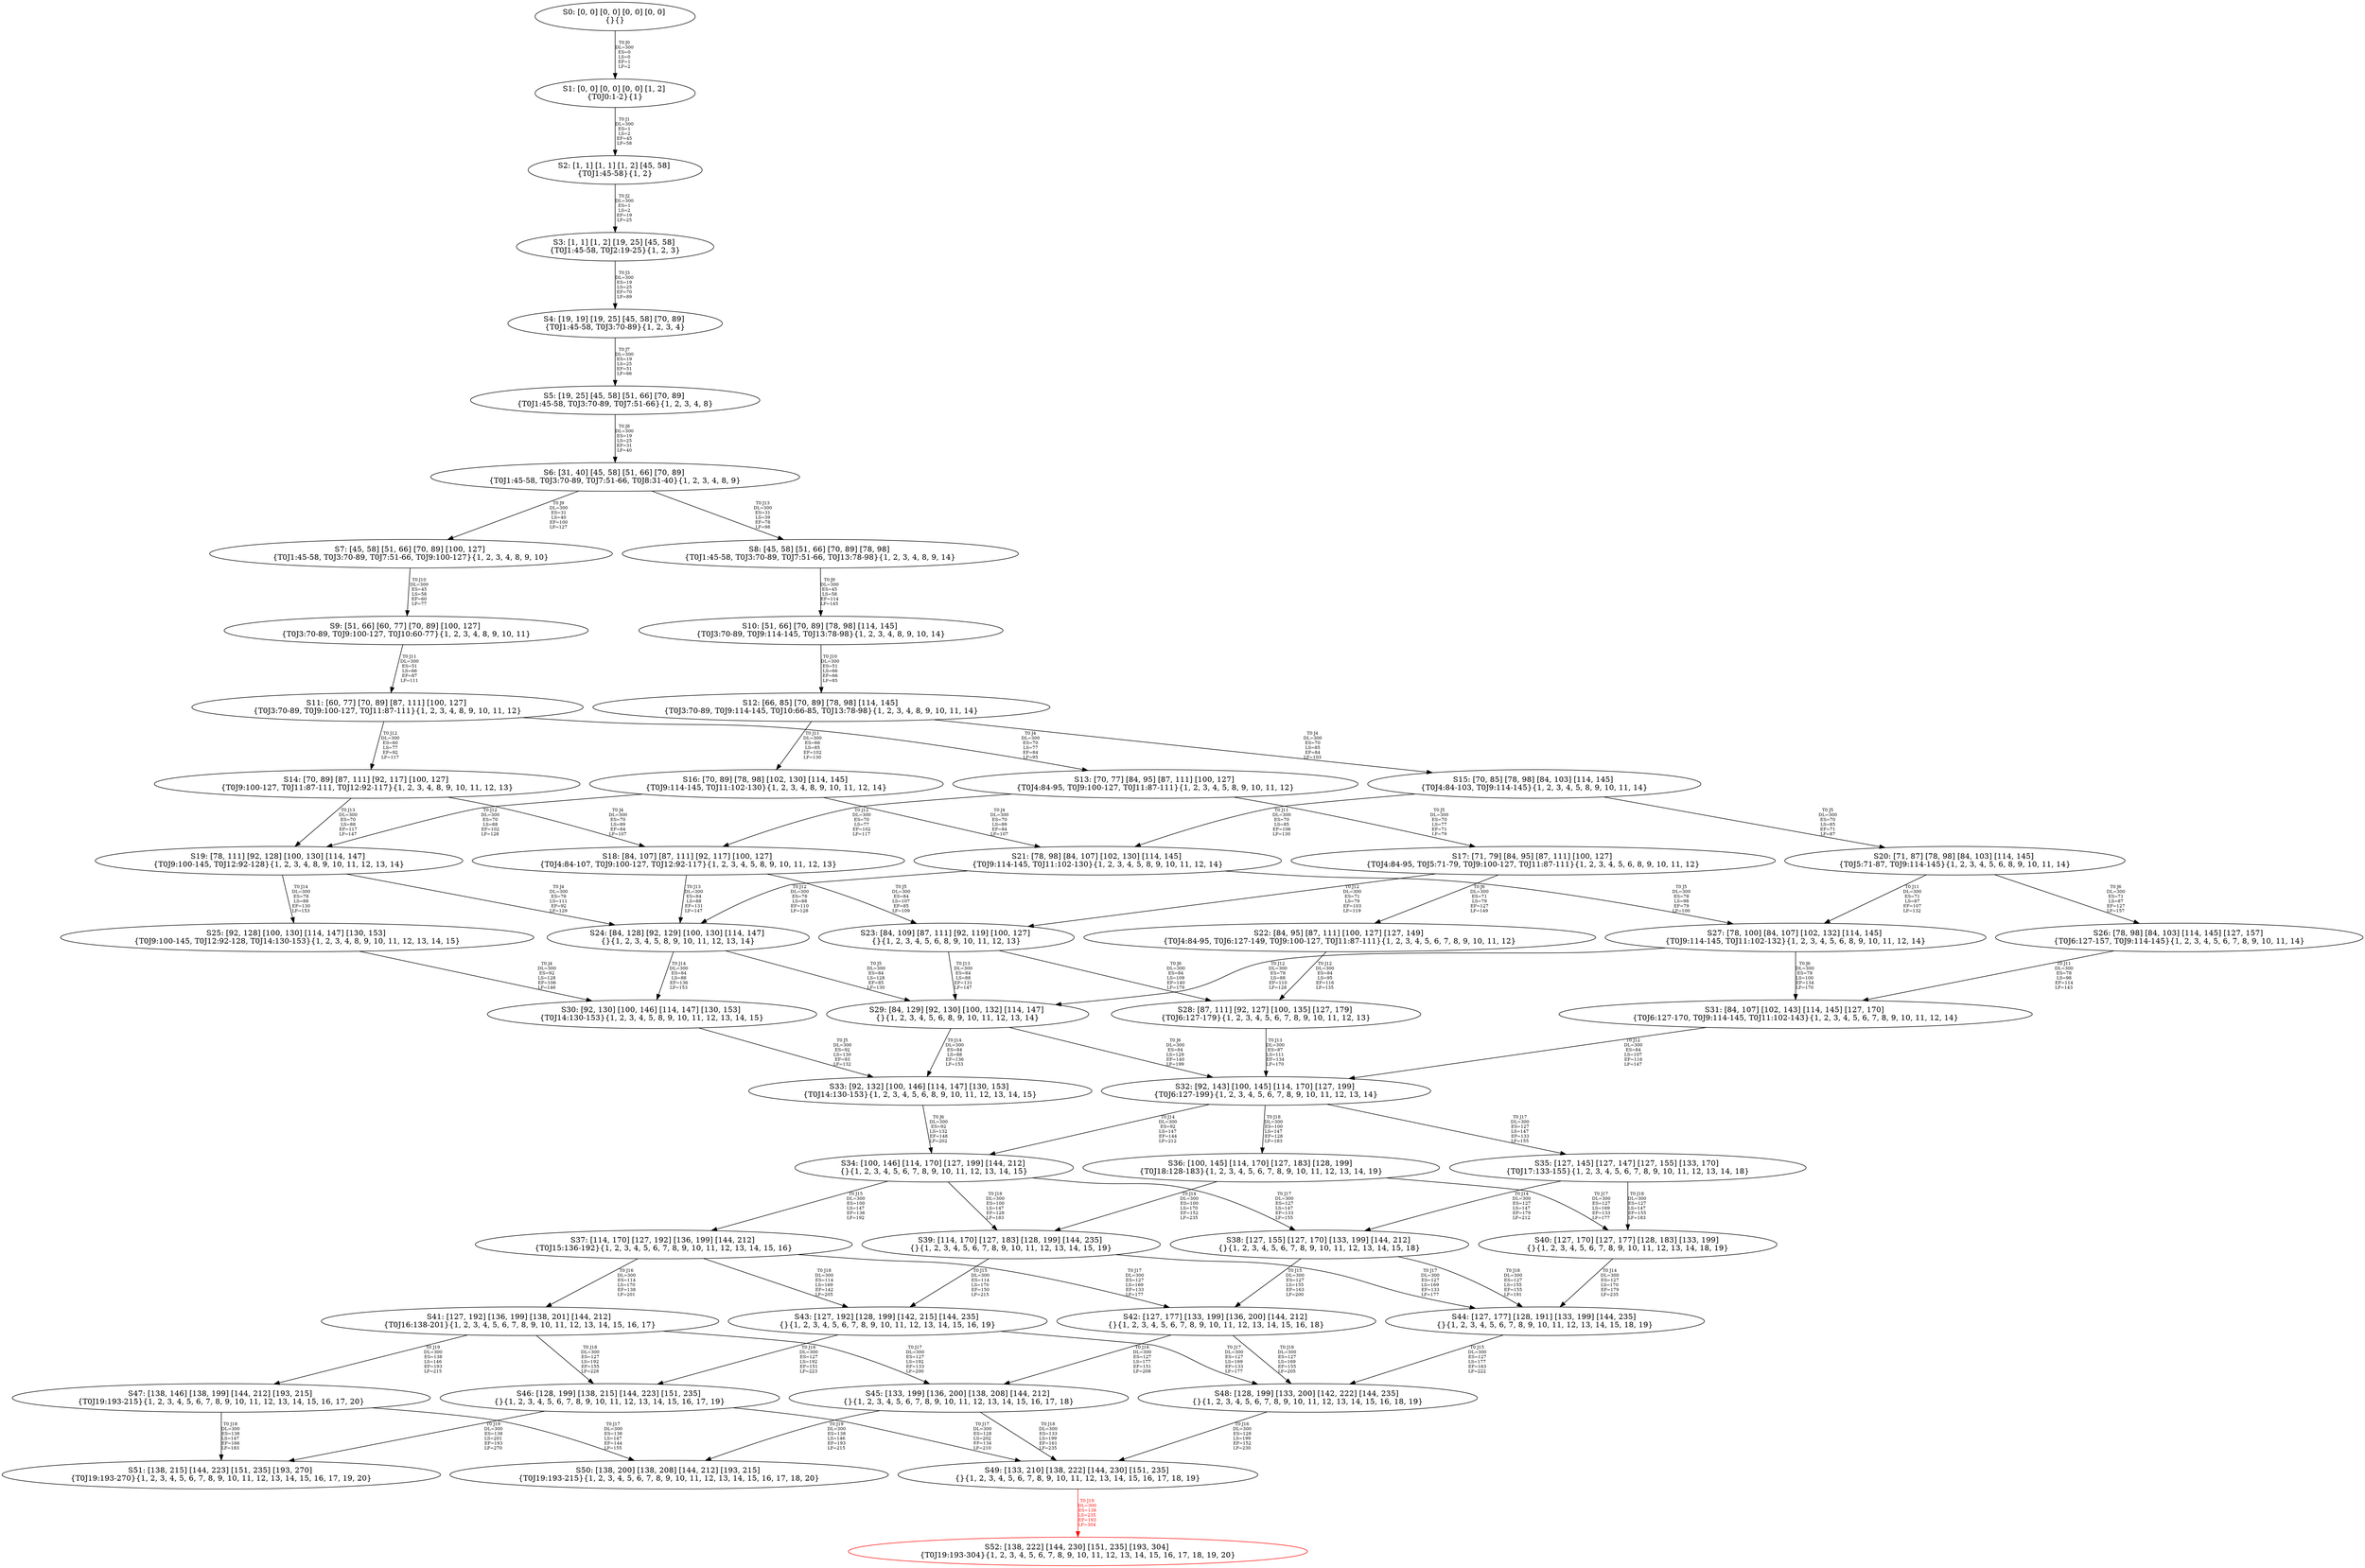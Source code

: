 digraph {
	S0[label="S0: [0, 0] [0, 0] [0, 0] [0, 0] \n{}{}"];
	S1[label="S1: [0, 0] [0, 0] [0, 0] [1, 2] \n{T0J0:1-2}{1}"];
	S2[label="S2: [1, 1] [1, 1] [1, 2] [45, 58] \n{T0J1:45-58}{1, 2}"];
	S3[label="S3: [1, 1] [1, 2] [19, 25] [45, 58] \n{T0J1:45-58, T0J2:19-25}{1, 2, 3}"];
	S4[label="S4: [19, 19] [19, 25] [45, 58] [70, 89] \n{T0J1:45-58, T0J3:70-89}{1, 2, 3, 4}"];
	S5[label="S5: [19, 25] [45, 58] [51, 66] [70, 89] \n{T0J1:45-58, T0J3:70-89, T0J7:51-66}{1, 2, 3, 4, 8}"];
	S6[label="S6: [31, 40] [45, 58] [51, 66] [70, 89] \n{T0J1:45-58, T0J3:70-89, T0J7:51-66, T0J8:31-40}{1, 2, 3, 4, 8, 9}"];
	S7[label="S7: [45, 58] [51, 66] [70, 89] [100, 127] \n{T0J1:45-58, T0J3:70-89, T0J7:51-66, T0J9:100-127}{1, 2, 3, 4, 8, 9, 10}"];
	S8[label="S8: [45, 58] [51, 66] [70, 89] [78, 98] \n{T0J1:45-58, T0J3:70-89, T0J7:51-66, T0J13:78-98}{1, 2, 3, 4, 8, 9, 14}"];
	S9[label="S9: [51, 66] [60, 77] [70, 89] [100, 127] \n{T0J3:70-89, T0J9:100-127, T0J10:60-77}{1, 2, 3, 4, 8, 9, 10, 11}"];
	S10[label="S10: [51, 66] [70, 89] [78, 98] [114, 145] \n{T0J3:70-89, T0J9:114-145, T0J13:78-98}{1, 2, 3, 4, 8, 9, 10, 14}"];
	S11[label="S11: [60, 77] [70, 89] [87, 111] [100, 127] \n{T0J3:70-89, T0J9:100-127, T0J11:87-111}{1, 2, 3, 4, 8, 9, 10, 11, 12}"];
	S12[label="S12: [66, 85] [70, 89] [78, 98] [114, 145] \n{T0J3:70-89, T0J9:114-145, T0J10:66-85, T0J13:78-98}{1, 2, 3, 4, 8, 9, 10, 11, 14}"];
	S13[label="S13: [70, 77] [84, 95] [87, 111] [100, 127] \n{T0J4:84-95, T0J9:100-127, T0J11:87-111}{1, 2, 3, 4, 5, 8, 9, 10, 11, 12}"];
	S14[label="S14: [70, 89] [87, 111] [92, 117] [100, 127] \n{T0J9:100-127, T0J11:87-111, T0J12:92-117}{1, 2, 3, 4, 8, 9, 10, 11, 12, 13}"];
	S15[label="S15: [70, 85] [78, 98] [84, 103] [114, 145] \n{T0J4:84-103, T0J9:114-145}{1, 2, 3, 4, 5, 8, 9, 10, 11, 14}"];
	S16[label="S16: [70, 89] [78, 98] [102, 130] [114, 145] \n{T0J9:114-145, T0J11:102-130}{1, 2, 3, 4, 8, 9, 10, 11, 12, 14}"];
	S17[label="S17: [71, 79] [84, 95] [87, 111] [100, 127] \n{T0J4:84-95, T0J5:71-79, T0J9:100-127, T0J11:87-111}{1, 2, 3, 4, 5, 6, 8, 9, 10, 11, 12}"];
	S18[label="S18: [84, 107] [87, 111] [92, 117] [100, 127] \n{T0J4:84-107, T0J9:100-127, T0J12:92-117}{1, 2, 3, 4, 5, 8, 9, 10, 11, 12, 13}"];
	S19[label="S19: [78, 111] [92, 128] [100, 130] [114, 147] \n{T0J9:100-145, T0J12:92-128}{1, 2, 3, 4, 8, 9, 10, 11, 12, 13, 14}"];
	S20[label="S20: [71, 87] [78, 98] [84, 103] [114, 145] \n{T0J5:71-87, T0J9:114-145}{1, 2, 3, 4, 5, 6, 8, 9, 10, 11, 14}"];
	S21[label="S21: [78, 98] [84, 107] [102, 130] [114, 145] \n{T0J9:114-145, T0J11:102-130}{1, 2, 3, 4, 5, 8, 9, 10, 11, 12, 14}"];
	S22[label="S22: [84, 95] [87, 111] [100, 127] [127, 149] \n{T0J4:84-95, T0J6:127-149, T0J9:100-127, T0J11:87-111}{1, 2, 3, 4, 5, 6, 7, 8, 9, 10, 11, 12}"];
	S23[label="S23: [84, 109] [87, 111] [92, 119] [100, 127] \n{}{1, 2, 3, 4, 5, 6, 8, 9, 10, 11, 12, 13}"];
	S24[label="S24: [84, 128] [92, 129] [100, 130] [114, 147] \n{}{1, 2, 3, 4, 5, 8, 9, 10, 11, 12, 13, 14}"];
	S25[label="S25: [92, 128] [100, 130] [114, 147] [130, 153] \n{T0J9:100-145, T0J12:92-128, T0J14:130-153}{1, 2, 3, 4, 8, 9, 10, 11, 12, 13, 14, 15}"];
	S26[label="S26: [78, 98] [84, 103] [114, 145] [127, 157] \n{T0J6:127-157, T0J9:114-145}{1, 2, 3, 4, 5, 6, 7, 8, 9, 10, 11, 14}"];
	S27[label="S27: [78, 100] [84, 107] [102, 132] [114, 145] \n{T0J9:114-145, T0J11:102-132}{1, 2, 3, 4, 5, 6, 8, 9, 10, 11, 12, 14}"];
	S28[label="S28: [87, 111] [92, 127] [100, 135] [127, 179] \n{T0J6:127-179}{1, 2, 3, 4, 5, 6, 7, 8, 9, 10, 11, 12, 13}"];
	S29[label="S29: [84, 129] [92, 130] [100, 132] [114, 147] \n{}{1, 2, 3, 4, 5, 6, 8, 9, 10, 11, 12, 13, 14}"];
	S30[label="S30: [92, 130] [100, 146] [114, 147] [130, 153] \n{T0J14:130-153}{1, 2, 3, 4, 5, 8, 9, 10, 11, 12, 13, 14, 15}"];
	S31[label="S31: [84, 107] [102, 143] [114, 145] [127, 170] \n{T0J6:127-170, T0J9:114-145, T0J11:102-143}{1, 2, 3, 4, 5, 6, 7, 8, 9, 10, 11, 12, 14}"];
	S32[label="S32: [92, 143] [100, 145] [114, 170] [127, 199] \n{T0J6:127-199}{1, 2, 3, 4, 5, 6, 7, 8, 9, 10, 11, 12, 13, 14}"];
	S33[label="S33: [92, 132] [100, 146] [114, 147] [130, 153] \n{T0J14:130-153}{1, 2, 3, 4, 5, 6, 8, 9, 10, 11, 12, 13, 14, 15}"];
	S34[label="S34: [100, 146] [114, 170] [127, 199] [144, 212] \n{}{1, 2, 3, 4, 5, 6, 7, 8, 9, 10, 11, 12, 13, 14, 15}"];
	S35[label="S35: [127, 145] [127, 147] [127, 155] [133, 170] \n{T0J17:133-155}{1, 2, 3, 4, 5, 6, 7, 8, 9, 10, 11, 12, 13, 14, 18}"];
	S36[label="S36: [100, 145] [114, 170] [127, 183] [128, 199] \n{T0J18:128-183}{1, 2, 3, 4, 5, 6, 7, 8, 9, 10, 11, 12, 13, 14, 19}"];
	S37[label="S37: [114, 170] [127, 192] [136, 199] [144, 212] \n{T0J15:136-192}{1, 2, 3, 4, 5, 6, 7, 8, 9, 10, 11, 12, 13, 14, 15, 16}"];
	S38[label="S38: [127, 155] [127, 170] [133, 199] [144, 212] \n{}{1, 2, 3, 4, 5, 6, 7, 8, 9, 10, 11, 12, 13, 14, 15, 18}"];
	S39[label="S39: [114, 170] [127, 183] [128, 199] [144, 235] \n{}{1, 2, 3, 4, 5, 6, 7, 8, 9, 10, 11, 12, 13, 14, 15, 19}"];
	S40[label="S40: [127, 170] [127, 177] [128, 183] [133, 199] \n{}{1, 2, 3, 4, 5, 6, 7, 8, 9, 10, 11, 12, 13, 14, 18, 19}"];
	S41[label="S41: [127, 192] [136, 199] [138, 201] [144, 212] \n{T0J16:138-201}{1, 2, 3, 4, 5, 6, 7, 8, 9, 10, 11, 12, 13, 14, 15, 16, 17}"];
	S42[label="S42: [127, 177] [133, 199] [136, 200] [144, 212] \n{}{1, 2, 3, 4, 5, 6, 7, 8, 9, 10, 11, 12, 13, 14, 15, 16, 18}"];
	S43[label="S43: [127, 192] [128, 199] [142, 215] [144, 235] \n{}{1, 2, 3, 4, 5, 6, 7, 8, 9, 10, 11, 12, 13, 14, 15, 16, 19}"];
	S44[label="S44: [127, 177] [128, 191] [133, 199] [144, 235] \n{}{1, 2, 3, 4, 5, 6, 7, 8, 9, 10, 11, 12, 13, 14, 15, 18, 19}"];
	S45[label="S45: [133, 199] [136, 200] [138, 208] [144, 212] \n{}{1, 2, 3, 4, 5, 6, 7, 8, 9, 10, 11, 12, 13, 14, 15, 16, 17, 18}"];
	S46[label="S46: [128, 199] [138, 215] [144, 223] [151, 235] \n{}{1, 2, 3, 4, 5, 6, 7, 8, 9, 10, 11, 12, 13, 14, 15, 16, 17, 19}"];
	S47[label="S47: [138, 146] [138, 199] [144, 212] [193, 215] \n{T0J19:193-215}{1, 2, 3, 4, 5, 6, 7, 8, 9, 10, 11, 12, 13, 14, 15, 16, 17, 20}"];
	S48[label="S48: [128, 199] [133, 200] [142, 222] [144, 235] \n{}{1, 2, 3, 4, 5, 6, 7, 8, 9, 10, 11, 12, 13, 14, 15, 16, 18, 19}"];
	S49[label="S49: [133, 210] [138, 222] [144, 230] [151, 235] \n{}{1, 2, 3, 4, 5, 6, 7, 8, 9, 10, 11, 12, 13, 14, 15, 16, 17, 18, 19}"];
	S50[label="S50: [138, 200] [138, 208] [144, 212] [193, 215] \n{T0J19:193-215}{1, 2, 3, 4, 5, 6, 7, 8, 9, 10, 11, 12, 13, 14, 15, 16, 17, 18, 20}"];
	S51[label="S51: [138, 215] [144, 223] [151, 235] [193, 270] \n{T0J19:193-270}{1, 2, 3, 4, 5, 6, 7, 8, 9, 10, 11, 12, 13, 14, 15, 16, 17, 19, 20}"];
	S52[label="S52: [138, 222] [144, 230] [151, 235] [193, 304] \n{T0J19:193-304}{1, 2, 3, 4, 5, 6, 7, 8, 9, 10, 11, 12, 13, 14, 15, 16, 17, 18, 19, 20}"];
	S0 -> S1[label="T0 J0\nDL=300\nES=0\nLS=0\nEF=1\nLF=2",fontsize=8];
	S1 -> S2[label="T0 J1\nDL=300\nES=1\nLS=2\nEF=45\nLF=58",fontsize=8];
	S2 -> S3[label="T0 J2\nDL=300\nES=1\nLS=2\nEF=19\nLF=25",fontsize=8];
	S3 -> S4[label="T0 J3\nDL=300\nES=19\nLS=25\nEF=70\nLF=89",fontsize=8];
	S4 -> S5[label="T0 J7\nDL=300\nES=19\nLS=25\nEF=51\nLF=66",fontsize=8];
	S5 -> S6[label="T0 J8\nDL=300\nES=19\nLS=25\nEF=31\nLF=40",fontsize=8];
	S6 -> S7[label="T0 J9\nDL=300\nES=31\nLS=40\nEF=100\nLF=127",fontsize=8];
	S6 -> S8[label="T0 J13\nDL=300\nES=31\nLS=39\nEF=78\nLF=98",fontsize=8];
	S7 -> S9[label="T0 J10\nDL=300\nES=45\nLS=58\nEF=60\nLF=77",fontsize=8];
	S8 -> S10[label="T0 J9\nDL=300\nES=45\nLS=58\nEF=114\nLF=145",fontsize=8];
	S9 -> S11[label="T0 J11\nDL=300\nES=51\nLS=66\nEF=87\nLF=111",fontsize=8];
	S10 -> S12[label="T0 J10\nDL=300\nES=51\nLS=66\nEF=66\nLF=85",fontsize=8];
	S11 -> S13[label="T0 J4\nDL=300\nES=70\nLS=77\nEF=84\nLF=95",fontsize=8];
	S11 -> S14[label="T0 J12\nDL=300\nES=60\nLS=77\nEF=92\nLF=117",fontsize=8];
	S12 -> S15[label="T0 J4\nDL=300\nES=70\nLS=85\nEF=84\nLF=103",fontsize=8];
	S12 -> S16[label="T0 J11\nDL=300\nES=66\nLS=85\nEF=102\nLF=130",fontsize=8];
	S13 -> S17[label="T0 J5\nDL=300\nES=70\nLS=77\nEF=71\nLF=79",fontsize=8];
	S13 -> S18[label="T0 J12\nDL=300\nES=70\nLS=77\nEF=102\nLF=117",fontsize=8];
	S14 -> S18[label="T0 J4\nDL=300\nES=70\nLS=89\nEF=84\nLF=107",fontsize=8];
	S14 -> S19[label="T0 J13\nDL=300\nES=70\nLS=88\nEF=117\nLF=147",fontsize=8];
	S15 -> S20[label="T0 J5\nDL=300\nES=70\nLS=85\nEF=71\nLF=87",fontsize=8];
	S15 -> S21[label="T0 J11\nDL=300\nES=70\nLS=85\nEF=106\nLF=130",fontsize=8];
	S16 -> S21[label="T0 J4\nDL=300\nES=70\nLS=89\nEF=84\nLF=107",fontsize=8];
	S16 -> S19[label="T0 J12\nDL=300\nES=70\nLS=88\nEF=102\nLF=128",fontsize=8];
	S17 -> S22[label="T0 J6\nDL=300\nES=71\nLS=79\nEF=127\nLF=149",fontsize=8];
	S17 -> S23[label="T0 J12\nDL=300\nES=71\nLS=79\nEF=103\nLF=119",fontsize=8];
	S18 -> S23[label="T0 J5\nDL=300\nES=84\nLS=107\nEF=85\nLF=109",fontsize=8];
	S18 -> S24[label="T0 J13\nDL=300\nES=84\nLS=88\nEF=131\nLF=147",fontsize=8];
	S19 -> S24[label="T0 J4\nDL=300\nES=78\nLS=111\nEF=92\nLF=129",fontsize=8];
	S19 -> S25[label="T0 J14\nDL=300\nES=78\nLS=88\nEF=130\nLF=153",fontsize=8];
	S20 -> S26[label="T0 J6\nDL=300\nES=71\nLS=87\nEF=127\nLF=157",fontsize=8];
	S20 -> S27[label="T0 J11\nDL=300\nES=71\nLS=87\nEF=107\nLF=132",fontsize=8];
	S21 -> S27[label="T0 J5\nDL=300\nES=78\nLS=98\nEF=79\nLF=100",fontsize=8];
	S21 -> S24[label="T0 J12\nDL=300\nES=78\nLS=88\nEF=110\nLF=128",fontsize=8];
	S22 -> S28[label="T0 J12\nDL=300\nES=84\nLS=95\nEF=116\nLF=135",fontsize=8];
	S23 -> S28[label="T0 J6\nDL=300\nES=84\nLS=109\nEF=140\nLF=179",fontsize=8];
	S23 -> S29[label="T0 J13\nDL=300\nES=84\nLS=88\nEF=131\nLF=147",fontsize=8];
	S24 -> S29[label="T0 J5\nDL=300\nES=84\nLS=128\nEF=85\nLF=130",fontsize=8];
	S24 -> S30[label="T0 J14\nDL=300\nES=84\nLS=88\nEF=136\nLF=153",fontsize=8];
	S25 -> S30[label="T0 J4\nDL=300\nES=92\nLS=128\nEF=106\nLF=146",fontsize=8];
	S26 -> S31[label="T0 J11\nDL=300\nES=78\nLS=98\nEF=114\nLF=143",fontsize=8];
	S27 -> S31[label="T0 J6\nDL=300\nES=78\nLS=100\nEF=134\nLF=170",fontsize=8];
	S27 -> S29[label="T0 J12\nDL=300\nES=78\nLS=88\nEF=110\nLF=128",fontsize=8];
	S28 -> S32[label="T0 J13\nDL=300\nES=87\nLS=111\nEF=134\nLF=170",fontsize=8];
	S29 -> S32[label="T0 J6\nDL=300\nES=84\nLS=129\nEF=140\nLF=199",fontsize=8];
	S29 -> S33[label="T0 J14\nDL=300\nES=84\nLS=88\nEF=136\nLF=153",fontsize=8];
	S30 -> S33[label="T0 J5\nDL=300\nES=92\nLS=130\nEF=93\nLF=132",fontsize=8];
	S31 -> S32[label="T0 J12\nDL=300\nES=84\nLS=107\nEF=116\nLF=147",fontsize=8];
	S32 -> S34[label="T0 J14\nDL=300\nES=92\nLS=147\nEF=144\nLF=212",fontsize=8];
	S32 -> S35[label="T0 J17\nDL=300\nES=127\nLS=147\nEF=133\nLF=155",fontsize=8];
	S32 -> S36[label="T0 J18\nDL=300\nES=100\nLS=147\nEF=128\nLF=183",fontsize=8];
	S33 -> S34[label="T0 J6\nDL=300\nES=92\nLS=132\nEF=148\nLF=202",fontsize=8];
	S34 -> S37[label="T0 J15\nDL=300\nES=100\nLS=147\nEF=136\nLF=192",fontsize=8];
	S34 -> S38[label="T0 J17\nDL=300\nES=127\nLS=147\nEF=133\nLF=155",fontsize=8];
	S34 -> S39[label="T0 J18\nDL=300\nES=100\nLS=147\nEF=128\nLF=183",fontsize=8];
	S35 -> S38[label="T0 J14\nDL=300\nES=127\nLS=147\nEF=179\nLF=212",fontsize=8];
	S35 -> S40[label="T0 J18\nDL=300\nES=127\nLS=147\nEF=155\nLF=183",fontsize=8];
	S36 -> S39[label="T0 J14\nDL=300\nES=100\nLS=170\nEF=152\nLF=235",fontsize=8];
	S36 -> S40[label="T0 J17\nDL=300\nES=127\nLS=169\nEF=133\nLF=177",fontsize=8];
	S37 -> S41[label="T0 J16\nDL=300\nES=114\nLS=170\nEF=138\nLF=201",fontsize=8];
	S37 -> S42[label="T0 J17\nDL=300\nES=127\nLS=169\nEF=133\nLF=177",fontsize=8];
	S37 -> S43[label="T0 J18\nDL=300\nES=114\nLS=169\nEF=142\nLF=205",fontsize=8];
	S38 -> S42[label="T0 J15\nDL=300\nES=127\nLS=155\nEF=163\nLF=200",fontsize=8];
	S38 -> S44[label="T0 J18\nDL=300\nES=127\nLS=155\nEF=155\nLF=191",fontsize=8];
	S39 -> S43[label="T0 J15\nDL=300\nES=114\nLS=170\nEF=150\nLF=215",fontsize=8];
	S39 -> S44[label="T0 J17\nDL=300\nES=127\nLS=169\nEF=133\nLF=177",fontsize=8];
	S40 -> S44[label="T0 J14\nDL=300\nES=127\nLS=170\nEF=179\nLF=235",fontsize=8];
	S41 -> S45[label="T0 J17\nDL=300\nES=127\nLS=192\nEF=133\nLF=200",fontsize=8];
	S41 -> S46[label="T0 J18\nDL=300\nES=127\nLS=192\nEF=155\nLF=228",fontsize=8];
	S41 -> S47[label="T0 J19\nDL=300\nES=138\nLS=146\nEF=193\nLF=215",fontsize=8];
	S42 -> S45[label="T0 J16\nDL=300\nES=127\nLS=177\nEF=151\nLF=208",fontsize=8];
	S42 -> S48[label="T0 J18\nDL=300\nES=127\nLS=169\nEF=155\nLF=205",fontsize=8];
	S43 -> S46[label="T0 J16\nDL=300\nES=127\nLS=192\nEF=151\nLF=223",fontsize=8];
	S43 -> S48[label="T0 J17\nDL=300\nES=127\nLS=169\nEF=133\nLF=177",fontsize=8];
	S44 -> S48[label="T0 J15\nDL=300\nES=127\nLS=177\nEF=163\nLF=222",fontsize=8];
	S45 -> S49[label="T0 J18\nDL=300\nES=133\nLS=199\nEF=161\nLF=235",fontsize=8];
	S45 -> S50[label="T0 J19\nDL=300\nES=138\nLS=146\nEF=193\nLF=215",fontsize=8];
	S46 -> S49[label="T0 J17\nDL=300\nES=128\nLS=202\nEF=134\nLF=210",fontsize=8];
	S46 -> S51[label="T0 J19\nDL=300\nES=138\nLS=201\nEF=193\nLF=270",fontsize=8];
	S47 -> S50[label="T0 J17\nDL=300\nES=138\nLS=147\nEF=144\nLF=155",fontsize=8];
	S47 -> S51[label="T0 J18\nDL=300\nES=138\nLS=147\nEF=166\nLF=183",fontsize=8];
	S48 -> S49[label="T0 J16\nDL=300\nES=128\nLS=199\nEF=152\nLF=230",fontsize=8];
	S49 -> S52[label="T0 J19\nDL=300\nES=138\nLS=235\nEF=193\nLF=304",color=Red,fontcolor=Red,fontsize=8];
S52[color=Red];
}
